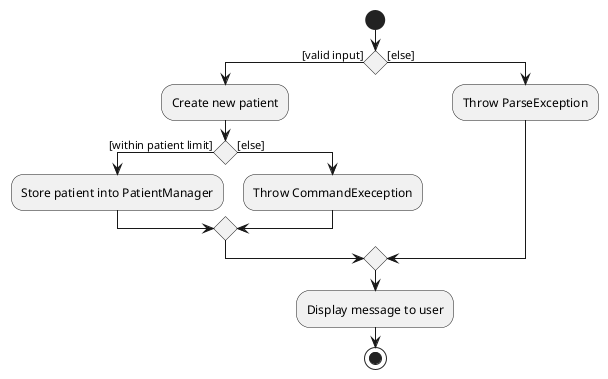 @startuml AddPatientActivityDiagram
start
if() then ([valid input])
    :Create new patient;
    if() then ([within patient limit])
        :Store patient into PatientManager;
    else ([else])
        :Throw CommandExeception;
    endif;
else ([else])
    :Throw ParseException;
endif;
:Display message to user;
stop
@enduml